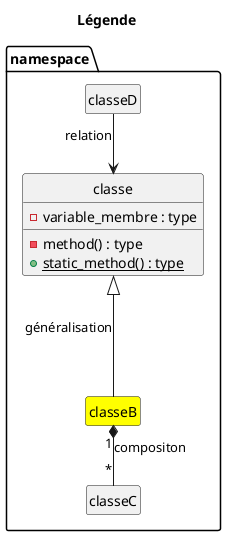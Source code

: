 @startuml
title Légende
hide circle
hide empty method
hide empty member
skinparam linetype ortho

namespace "namespace" as myNamespace {

	class "classe" as myClass{
		-variable_membre : type
		-method() : type
		+{static} static_method() : type
	}

     class classeB #yellow
     class classeC
     class classeD

}

classeB --up-|> myClass : généralisation

classeB "1" *-- "*" classeC : compositon
classeD --> myClass : relation


@enduml
